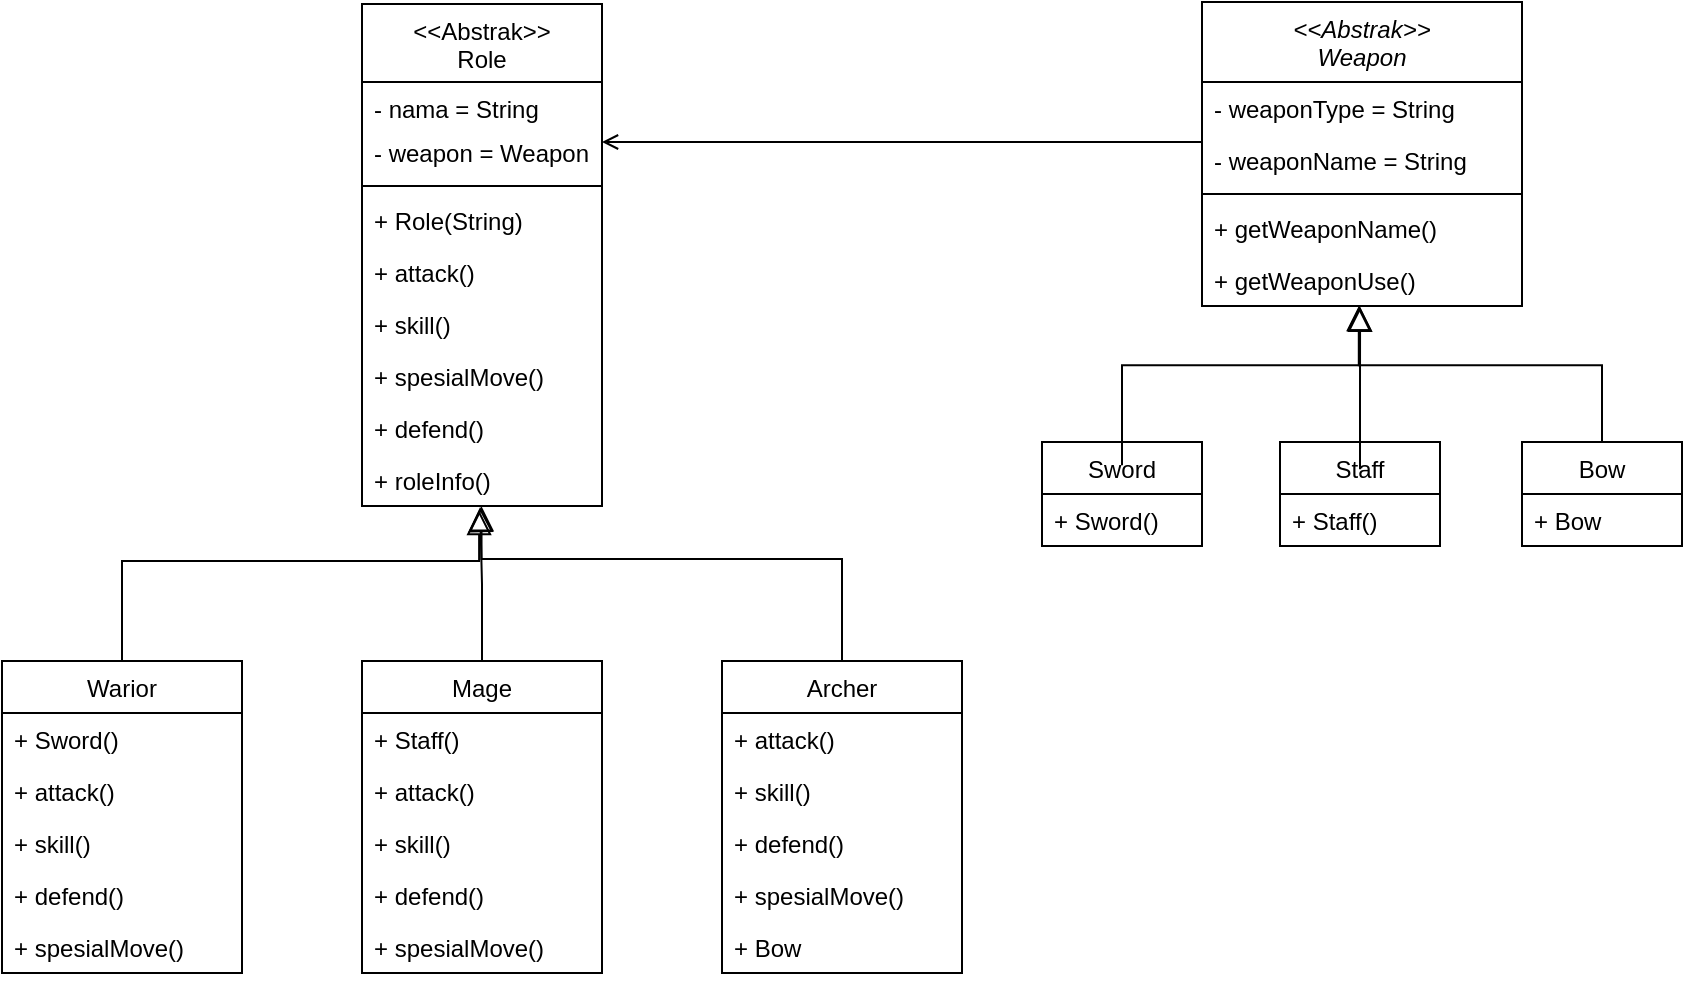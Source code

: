 <mxfile version="24.7.17">
  <diagram id="C5RBs43oDa-KdzZeNtuy" name="Page-1">
    <mxGraphModel dx="993" dy="558" grid="1" gridSize="10" guides="1" tooltips="1" connect="1" arrows="1" fold="1" page="1" pageScale="1" pageWidth="1169" pageHeight="827" math="0" shadow="0">
      <root>
        <mxCell id="WIyWlLk6GJQsqaUBKTNV-0" />
        <mxCell id="WIyWlLk6GJQsqaUBKTNV-1" parent="WIyWlLk6GJQsqaUBKTNV-0" />
        <mxCell id="zkfFHV4jXpPFQw0GAbJ--0" value="&lt;&lt;Abstrak&gt;&gt;&#xa;Weapon" style="swimlane;fontStyle=2;align=center;verticalAlign=top;childLayout=stackLayout;horizontal=1;startSize=40;horizontalStack=0;resizeParent=1;resizeLast=0;collapsible=1;marginBottom=0;rounded=0;shadow=0;strokeWidth=1;" parent="WIyWlLk6GJQsqaUBKTNV-1" vertex="1">
          <mxGeometry x="800" y="110" width="160" height="152" as="geometry">
            <mxRectangle x="230" y="140" width="160" height="26" as="alternateBounds" />
          </mxGeometry>
        </mxCell>
        <mxCell id="zkfFHV4jXpPFQw0GAbJ--1" value="- weaponType = String" style="text;align=left;verticalAlign=top;spacingLeft=4;spacingRight=4;overflow=hidden;rotatable=0;points=[[0,0.5],[1,0.5]];portConstraint=eastwest;" parent="zkfFHV4jXpPFQw0GAbJ--0" vertex="1">
          <mxGeometry y="40" width="160" height="26" as="geometry" />
        </mxCell>
        <mxCell id="zkfFHV4jXpPFQw0GAbJ--2" value="- weaponName = String" style="text;align=left;verticalAlign=top;spacingLeft=4;spacingRight=4;overflow=hidden;rotatable=0;points=[[0,0.5],[1,0.5]];portConstraint=eastwest;rounded=0;shadow=0;html=0;" parent="zkfFHV4jXpPFQw0GAbJ--0" vertex="1">
          <mxGeometry y="66" width="160" height="26" as="geometry" />
        </mxCell>
        <mxCell id="zkfFHV4jXpPFQw0GAbJ--4" value="" style="line;html=1;strokeWidth=1;align=left;verticalAlign=middle;spacingTop=-1;spacingLeft=3;spacingRight=3;rotatable=0;labelPosition=right;points=[];portConstraint=eastwest;" parent="zkfFHV4jXpPFQw0GAbJ--0" vertex="1">
          <mxGeometry y="92" width="160" height="8" as="geometry" />
        </mxCell>
        <mxCell id="zkfFHV4jXpPFQw0GAbJ--5" value="+ getWeaponName()" style="text;align=left;verticalAlign=top;spacingLeft=4;spacingRight=4;overflow=hidden;rotatable=0;points=[[0,0.5],[1,0.5]];portConstraint=eastwest;" parent="zkfFHV4jXpPFQw0GAbJ--0" vertex="1">
          <mxGeometry y="100" width="160" height="26" as="geometry" />
        </mxCell>
        <mxCell id="la_U7Sia4hYFtRLwlob4-5" value="+ getWeaponUse()" style="text;align=left;verticalAlign=top;spacingLeft=4;spacingRight=4;overflow=hidden;rotatable=0;points=[[0,0.5],[1,0.5]];portConstraint=eastwest;" vertex="1" parent="zkfFHV4jXpPFQw0GAbJ--0">
          <mxGeometry y="126" width="160" height="26" as="geometry" />
        </mxCell>
        <mxCell id="zkfFHV4jXpPFQw0GAbJ--6" value="Sword" style="swimlane;fontStyle=0;align=center;verticalAlign=top;childLayout=stackLayout;horizontal=1;startSize=26;horizontalStack=0;resizeParent=1;resizeLast=0;collapsible=1;marginBottom=0;rounded=0;shadow=0;strokeWidth=1;" parent="WIyWlLk6GJQsqaUBKTNV-1" vertex="1">
          <mxGeometry x="720" y="330" width="80" height="52" as="geometry">
            <mxRectangle x="130" y="380" width="160" height="26" as="alternateBounds" />
          </mxGeometry>
        </mxCell>
        <mxCell id="zkfFHV4jXpPFQw0GAbJ--7" value="+ Sword()" style="text;align=left;verticalAlign=top;spacingLeft=4;spacingRight=4;overflow=hidden;rotatable=0;points=[[0,0.5],[1,0.5]];portConstraint=eastwest;" parent="zkfFHV4jXpPFQw0GAbJ--6" vertex="1">
          <mxGeometry y="26" width="80" height="26" as="geometry" />
        </mxCell>
        <mxCell id="zkfFHV4jXpPFQw0GAbJ--12" value="" style="endArrow=block;endSize=10;endFill=0;shadow=0;strokeWidth=1;rounded=0;curved=0;edgeStyle=elbowEdgeStyle;elbow=vertical;exitX=0.5;exitY=0;exitDx=0;exitDy=0;entryX=0.492;entryY=1.09;entryDx=0;entryDy=0;entryPerimeter=0;" parent="WIyWlLk6GJQsqaUBKTNV-1" edge="1">
          <mxGeometry width="160" relative="1" as="geometry">
            <mxPoint x="760" y="341.66" as="sourcePoint" />
            <mxPoint x="878.72" y="262.0" as="targetPoint" />
            <Array as="points">
              <mxPoint x="820" y="291.66" />
            </Array>
          </mxGeometry>
        </mxCell>
        <mxCell id="zkfFHV4jXpPFQw0GAbJ--13" value="Staff" style="swimlane;fontStyle=0;align=center;verticalAlign=top;childLayout=stackLayout;horizontal=1;startSize=26;horizontalStack=0;resizeParent=1;resizeLast=0;collapsible=1;marginBottom=0;rounded=0;shadow=0;strokeWidth=1;" parent="WIyWlLk6GJQsqaUBKTNV-1" vertex="1">
          <mxGeometry x="839" y="330" width="80" height="52" as="geometry">
            <mxRectangle x="340" y="380" width="170" height="26" as="alternateBounds" />
          </mxGeometry>
        </mxCell>
        <mxCell id="zkfFHV4jXpPFQw0GAbJ--14" value="+ Staff()" style="text;align=left;verticalAlign=top;spacingLeft=4;spacingRight=4;overflow=hidden;rotatable=0;points=[[0,0.5],[1,0.5]];portConstraint=eastwest;" parent="zkfFHV4jXpPFQw0GAbJ--13" vertex="1">
          <mxGeometry y="26" width="80" height="26" as="geometry" />
        </mxCell>
        <mxCell id="zkfFHV4jXpPFQw0GAbJ--16" value="" style="endArrow=block;endSize=10;endFill=0;shadow=0;strokeWidth=1;rounded=0;curved=0;edgeStyle=elbowEdgeStyle;elbow=vertical;exitX=0.5;exitY=0;exitDx=0;exitDy=0;entryX=0.494;entryY=1.026;entryDx=0;entryDy=0;entryPerimeter=0;" parent="WIyWlLk6GJQsqaUBKTNV-1" edge="1">
          <mxGeometry width="160" relative="1" as="geometry">
            <mxPoint x="879" y="343.66" as="sourcePoint" />
            <mxPoint x="879.04" y="262.336" as="targetPoint" />
            <Array as="points" />
          </mxGeometry>
        </mxCell>
        <mxCell id="zkfFHV4jXpPFQw0GAbJ--17" value="&lt;&lt;Abstrak&gt;&gt;&#xa;Role" style="swimlane;fontStyle=0;align=center;verticalAlign=top;childLayout=stackLayout;horizontal=1;startSize=39;horizontalStack=0;resizeParent=1;resizeLast=0;collapsible=1;marginBottom=0;rounded=0;shadow=0;strokeWidth=1;" parent="WIyWlLk6GJQsqaUBKTNV-1" vertex="1">
          <mxGeometry x="380" y="111" width="120" height="251" as="geometry">
            <mxRectangle x="550" y="140" width="160" height="26" as="alternateBounds" />
          </mxGeometry>
        </mxCell>
        <mxCell id="zkfFHV4jXpPFQw0GAbJ--18" value="- nama = String" style="text;align=left;verticalAlign=top;spacingLeft=4;spacingRight=4;overflow=hidden;rotatable=0;points=[[0,0.5],[1,0.5]];portConstraint=eastwest;" parent="zkfFHV4jXpPFQw0GAbJ--17" vertex="1">
          <mxGeometry y="39" width="120" height="22" as="geometry" />
        </mxCell>
        <mxCell id="zkfFHV4jXpPFQw0GAbJ--19" value="- weapon = Weapon" style="text;align=left;verticalAlign=top;spacingLeft=4;spacingRight=4;overflow=hidden;rotatable=0;points=[[0,0.5],[1,0.5]];portConstraint=eastwest;rounded=0;shadow=0;html=0;" parent="zkfFHV4jXpPFQw0GAbJ--17" vertex="1">
          <mxGeometry y="61" width="120" height="26" as="geometry" />
        </mxCell>
        <mxCell id="zkfFHV4jXpPFQw0GAbJ--23" value="" style="line;html=1;strokeWidth=1;align=left;verticalAlign=middle;spacingTop=-1;spacingLeft=3;spacingRight=3;rotatable=0;labelPosition=right;points=[];portConstraint=eastwest;" parent="zkfFHV4jXpPFQw0GAbJ--17" vertex="1">
          <mxGeometry y="87" width="120" height="8" as="geometry" />
        </mxCell>
        <mxCell id="zkfFHV4jXpPFQw0GAbJ--24" value="+ Role(String)" style="text;align=left;verticalAlign=top;spacingLeft=4;spacingRight=4;overflow=hidden;rotatable=0;points=[[0,0.5],[1,0.5]];portConstraint=eastwest;" parent="zkfFHV4jXpPFQw0GAbJ--17" vertex="1">
          <mxGeometry y="95" width="120" height="26" as="geometry" />
        </mxCell>
        <mxCell id="zkfFHV4jXpPFQw0GAbJ--25" value="+ attack()" style="text;align=left;verticalAlign=top;spacingLeft=4;spacingRight=4;overflow=hidden;rotatable=0;points=[[0,0.5],[1,0.5]];portConstraint=eastwest;" parent="zkfFHV4jXpPFQw0GAbJ--17" vertex="1">
          <mxGeometry y="121" width="120" height="26" as="geometry" />
        </mxCell>
        <mxCell id="la_U7Sia4hYFtRLwlob4-6" value="+ skill()" style="text;align=left;verticalAlign=top;spacingLeft=4;spacingRight=4;overflow=hidden;rotatable=0;points=[[0,0.5],[1,0.5]];portConstraint=eastwest;" vertex="1" parent="zkfFHV4jXpPFQw0GAbJ--17">
          <mxGeometry y="147" width="120" height="26" as="geometry" />
        </mxCell>
        <mxCell id="la_U7Sia4hYFtRLwlob4-7" value="+ spesialMove()" style="text;align=left;verticalAlign=top;spacingLeft=4;spacingRight=4;overflow=hidden;rotatable=0;points=[[0,0.5],[1,0.5]];portConstraint=eastwest;" vertex="1" parent="zkfFHV4jXpPFQw0GAbJ--17">
          <mxGeometry y="173" width="120" height="26" as="geometry" />
        </mxCell>
        <mxCell id="la_U7Sia4hYFtRLwlob4-8" value="+ defend()" style="text;align=left;verticalAlign=top;spacingLeft=4;spacingRight=4;overflow=hidden;rotatable=0;points=[[0,0.5],[1,0.5]];portConstraint=eastwest;" vertex="1" parent="zkfFHV4jXpPFQw0GAbJ--17">
          <mxGeometry y="199" width="120" height="26" as="geometry" />
        </mxCell>
        <mxCell id="la_U7Sia4hYFtRLwlob4-9" value="+ roleInfo()" style="text;align=left;verticalAlign=top;spacingLeft=4;spacingRight=4;overflow=hidden;rotatable=0;points=[[0,0.5],[1,0.5]];portConstraint=eastwest;" vertex="1" parent="zkfFHV4jXpPFQw0GAbJ--17">
          <mxGeometry y="225" width="120" height="26" as="geometry" />
        </mxCell>
        <mxCell id="zkfFHV4jXpPFQw0GAbJ--26" value="" style="endArrow=open;shadow=0;strokeWidth=1;rounded=0;curved=0;endFill=1;edgeStyle=elbowEdgeStyle;elbow=vertical;exitX=0;exitY=0.5;exitDx=0;exitDy=0;" parent="WIyWlLk6GJQsqaUBKTNV-1" edge="1">
          <mxGeometry x="0.5" y="41" relative="1" as="geometry">
            <mxPoint x="800" y="180" as="sourcePoint" />
            <mxPoint x="500" y="180" as="targetPoint" />
            <mxPoint x="-40" y="32" as="offset" />
            <Array as="points">
              <mxPoint x="670" y="180" />
              <mxPoint x="660" y="195" />
            </Array>
          </mxGeometry>
        </mxCell>
        <mxCell id="la_U7Sia4hYFtRLwlob4-0" value="" style="endArrow=block;endSize=10;endFill=0;shadow=0;strokeWidth=1;rounded=0;curved=0;edgeStyle=elbowEdgeStyle;elbow=vertical;entryX=0.49;entryY=1.09;entryDx=0;entryDy=0;entryPerimeter=0;exitX=0.5;exitY=0;exitDx=0;exitDy=0;" edge="1" parent="WIyWlLk6GJQsqaUBKTNV-1">
          <mxGeometry width="160" relative="1" as="geometry">
            <mxPoint x="1000" y="341.66" as="sourcePoint" />
            <mxPoint x="878.4" y="262.0" as="targetPoint" />
            <Array as="points">
              <mxPoint x="910" y="291.66" />
            </Array>
          </mxGeometry>
        </mxCell>
        <mxCell id="la_U7Sia4hYFtRLwlob4-1" value="Bow" style="swimlane;fontStyle=0;align=center;verticalAlign=top;childLayout=stackLayout;horizontal=1;startSize=26;horizontalStack=0;resizeParent=1;resizeLast=0;collapsible=1;marginBottom=0;rounded=0;shadow=0;strokeWidth=1;" vertex="1" parent="WIyWlLk6GJQsqaUBKTNV-1">
          <mxGeometry x="960" y="330" width="80" height="52" as="geometry">
            <mxRectangle x="340" y="380" width="170" height="26" as="alternateBounds" />
          </mxGeometry>
        </mxCell>
        <mxCell id="la_U7Sia4hYFtRLwlob4-2" value="+ Bow" style="text;align=left;verticalAlign=top;spacingLeft=4;spacingRight=4;overflow=hidden;rotatable=0;points=[[0,0.5],[1,0.5]];portConstraint=eastwest;" vertex="1" parent="la_U7Sia4hYFtRLwlob4-1">
          <mxGeometry y="26" width="80" height="26" as="geometry" />
        </mxCell>
        <mxCell id="la_U7Sia4hYFtRLwlob4-10" value="Warior" style="swimlane;fontStyle=0;align=center;verticalAlign=top;childLayout=stackLayout;horizontal=1;startSize=26;horizontalStack=0;resizeParent=1;resizeLast=0;collapsible=1;marginBottom=0;rounded=0;shadow=0;strokeWidth=1;" vertex="1" parent="WIyWlLk6GJQsqaUBKTNV-1">
          <mxGeometry x="200" y="439.5" width="120" height="156" as="geometry">
            <mxRectangle x="130" y="380" width="160" height="26" as="alternateBounds" />
          </mxGeometry>
        </mxCell>
        <mxCell id="la_U7Sia4hYFtRLwlob4-11" value="+ Sword()" style="text;align=left;verticalAlign=top;spacingLeft=4;spacingRight=4;overflow=hidden;rotatable=0;points=[[0,0.5],[1,0.5]];portConstraint=eastwest;" vertex="1" parent="la_U7Sia4hYFtRLwlob4-10">
          <mxGeometry y="26" width="120" height="26" as="geometry" />
        </mxCell>
        <mxCell id="la_U7Sia4hYFtRLwlob4-19" value="+ attack()" style="text;align=left;verticalAlign=top;spacingLeft=4;spacingRight=4;overflow=hidden;rotatable=0;points=[[0,0.5],[1,0.5]];portConstraint=eastwest;" vertex="1" parent="la_U7Sia4hYFtRLwlob4-10">
          <mxGeometry y="52" width="120" height="26" as="geometry" />
        </mxCell>
        <mxCell id="la_U7Sia4hYFtRLwlob4-20" value="+ skill()" style="text;align=left;verticalAlign=top;spacingLeft=4;spacingRight=4;overflow=hidden;rotatable=0;points=[[0,0.5],[1,0.5]];portConstraint=eastwest;" vertex="1" parent="la_U7Sia4hYFtRLwlob4-10">
          <mxGeometry y="78" width="120" height="26" as="geometry" />
        </mxCell>
        <mxCell id="la_U7Sia4hYFtRLwlob4-22" value="+ defend()" style="text;align=left;verticalAlign=top;spacingLeft=4;spacingRight=4;overflow=hidden;rotatable=0;points=[[0,0.5],[1,0.5]];portConstraint=eastwest;" vertex="1" parent="la_U7Sia4hYFtRLwlob4-10">
          <mxGeometry y="104" width="120" height="26" as="geometry" />
        </mxCell>
        <mxCell id="la_U7Sia4hYFtRLwlob4-21" value="+ spesialMove()" style="text;align=left;verticalAlign=top;spacingLeft=4;spacingRight=4;overflow=hidden;rotatable=0;points=[[0,0.5],[1,0.5]];portConstraint=eastwest;" vertex="1" parent="la_U7Sia4hYFtRLwlob4-10">
          <mxGeometry y="130" width="120" height="26" as="geometry" />
        </mxCell>
        <mxCell id="la_U7Sia4hYFtRLwlob4-12" value="" style="endArrow=block;endSize=10;endFill=0;shadow=0;strokeWidth=1;rounded=0;curved=0;edgeStyle=elbowEdgeStyle;elbow=vertical;exitX=0.5;exitY=0;exitDx=0;exitDy=0;entryX=0.488;entryY=1.079;entryDx=0;entryDy=0;entryPerimeter=0;" edge="1" parent="WIyWlLk6GJQsqaUBKTNV-1" source="la_U7Sia4hYFtRLwlob4-10" target="la_U7Sia4hYFtRLwlob4-9">
          <mxGeometry width="160" relative="1" as="geometry">
            <mxPoint x="265" y="447.21" as="sourcePoint" />
            <mxPoint x="465" y="359.5" as="targetPoint" />
            <Array as="points">
              <mxPoint x="415" y="389.5" />
            </Array>
          </mxGeometry>
        </mxCell>
        <mxCell id="la_U7Sia4hYFtRLwlob4-13" value="Mage" style="swimlane;fontStyle=0;align=center;verticalAlign=top;childLayout=stackLayout;horizontal=1;startSize=26;horizontalStack=0;resizeParent=1;resizeLast=0;collapsible=1;marginBottom=0;rounded=0;shadow=0;strokeWidth=1;" vertex="1" parent="WIyWlLk6GJQsqaUBKTNV-1">
          <mxGeometry x="380" y="439.5" width="120" height="156" as="geometry">
            <mxRectangle x="340" y="380" width="170" height="26" as="alternateBounds" />
          </mxGeometry>
        </mxCell>
        <mxCell id="la_U7Sia4hYFtRLwlob4-14" value="+ Staff()" style="text;align=left;verticalAlign=top;spacingLeft=4;spacingRight=4;overflow=hidden;rotatable=0;points=[[0,0.5],[1,0.5]];portConstraint=eastwest;" vertex="1" parent="la_U7Sia4hYFtRLwlob4-13">
          <mxGeometry y="26" width="120" height="26" as="geometry" />
        </mxCell>
        <mxCell id="la_U7Sia4hYFtRLwlob4-23" value="+ attack()" style="text;align=left;verticalAlign=top;spacingLeft=4;spacingRight=4;overflow=hidden;rotatable=0;points=[[0,0.5],[1,0.5]];portConstraint=eastwest;" vertex="1" parent="la_U7Sia4hYFtRLwlob4-13">
          <mxGeometry y="52" width="120" height="26" as="geometry" />
        </mxCell>
        <mxCell id="la_U7Sia4hYFtRLwlob4-24" value="+ skill()" style="text;align=left;verticalAlign=top;spacingLeft=4;spacingRight=4;overflow=hidden;rotatable=0;points=[[0,0.5],[1,0.5]];portConstraint=eastwest;" vertex="1" parent="la_U7Sia4hYFtRLwlob4-13">
          <mxGeometry y="78" width="120" height="26" as="geometry" />
        </mxCell>
        <mxCell id="la_U7Sia4hYFtRLwlob4-26" value="+ defend()" style="text;align=left;verticalAlign=top;spacingLeft=4;spacingRight=4;overflow=hidden;rotatable=0;points=[[0,0.5],[1,0.5]];portConstraint=eastwest;" vertex="1" parent="la_U7Sia4hYFtRLwlob4-13">
          <mxGeometry y="104" width="120" height="26" as="geometry" />
        </mxCell>
        <mxCell id="la_U7Sia4hYFtRLwlob4-25" value="+ spesialMove()" style="text;align=left;verticalAlign=top;spacingLeft=4;spacingRight=4;overflow=hidden;rotatable=0;points=[[0,0.5],[1,0.5]];portConstraint=eastwest;" vertex="1" parent="la_U7Sia4hYFtRLwlob4-13">
          <mxGeometry y="130" width="120" height="26" as="geometry" />
        </mxCell>
        <mxCell id="la_U7Sia4hYFtRLwlob4-15" value="" style="endArrow=block;endSize=10;endFill=0;shadow=0;strokeWidth=1;rounded=0;curved=0;edgeStyle=elbowEdgeStyle;elbow=vertical;exitX=0.5;exitY=0;exitDx=0;exitDy=0;entryX=0.492;entryY=1.02;entryDx=0;entryDy=0;entryPerimeter=0;" edge="1" parent="WIyWlLk6GJQsqaUBKTNV-1" source="la_U7Sia4hYFtRLwlob4-13" target="la_U7Sia4hYFtRLwlob4-9">
          <mxGeometry width="160" relative="1" as="geometry">
            <mxPoint x="463.66" y="439.5" as="sourcePoint" />
            <mxPoint x="465" y="358.5" as="targetPoint" />
            <Array as="points" />
          </mxGeometry>
        </mxCell>
        <mxCell id="la_U7Sia4hYFtRLwlob4-16" value="" style="endArrow=block;endSize=10;endFill=0;shadow=0;strokeWidth=1;rounded=0;curved=0;edgeStyle=elbowEdgeStyle;elbow=vertical;entryX=0.498;entryY=1.005;entryDx=0;entryDy=0;entryPerimeter=0;exitX=0.5;exitY=0;exitDx=0;exitDy=0;" edge="1" parent="WIyWlLk6GJQsqaUBKTNV-1" source="la_U7Sia4hYFtRLwlob4-17" target="la_U7Sia4hYFtRLwlob4-9">
          <mxGeometry width="160" relative="1" as="geometry">
            <mxPoint x="596" y="438.5" as="sourcePoint" />
            <mxPoint x="440" y="358.5" as="targetPoint" />
            <Array as="points">
              <mxPoint x="481" y="388.5" />
            </Array>
          </mxGeometry>
        </mxCell>
        <mxCell id="la_U7Sia4hYFtRLwlob4-17" value="Archer" style="swimlane;fontStyle=0;align=center;verticalAlign=top;childLayout=stackLayout;horizontal=1;startSize=26;horizontalStack=0;resizeParent=1;resizeLast=0;collapsible=1;marginBottom=0;rounded=0;shadow=0;strokeWidth=1;" vertex="1" parent="WIyWlLk6GJQsqaUBKTNV-1">
          <mxGeometry x="560" y="439.5" width="120" height="156" as="geometry">
            <mxRectangle x="340" y="380" width="170" height="26" as="alternateBounds" />
          </mxGeometry>
        </mxCell>
        <mxCell id="la_U7Sia4hYFtRLwlob4-27" value="+ attack()" style="text;align=left;verticalAlign=top;spacingLeft=4;spacingRight=4;overflow=hidden;rotatable=0;points=[[0,0.5],[1,0.5]];portConstraint=eastwest;" vertex="1" parent="la_U7Sia4hYFtRLwlob4-17">
          <mxGeometry y="26" width="120" height="26" as="geometry" />
        </mxCell>
        <mxCell id="la_U7Sia4hYFtRLwlob4-28" value="+ skill()" style="text;align=left;verticalAlign=top;spacingLeft=4;spacingRight=4;overflow=hidden;rotatable=0;points=[[0,0.5],[1,0.5]];portConstraint=eastwest;" vertex="1" parent="la_U7Sia4hYFtRLwlob4-17">
          <mxGeometry y="52" width="120" height="26" as="geometry" />
        </mxCell>
        <mxCell id="la_U7Sia4hYFtRLwlob4-30" value="+ defend()" style="text;align=left;verticalAlign=top;spacingLeft=4;spacingRight=4;overflow=hidden;rotatable=0;points=[[0,0.5],[1,0.5]];portConstraint=eastwest;" vertex="1" parent="la_U7Sia4hYFtRLwlob4-17">
          <mxGeometry y="78" width="120" height="26" as="geometry" />
        </mxCell>
        <mxCell id="la_U7Sia4hYFtRLwlob4-29" value="+ spesialMove()" style="text;align=left;verticalAlign=top;spacingLeft=4;spacingRight=4;overflow=hidden;rotatable=0;points=[[0,0.5],[1,0.5]];portConstraint=eastwest;" vertex="1" parent="la_U7Sia4hYFtRLwlob4-17">
          <mxGeometry y="104" width="120" height="26" as="geometry" />
        </mxCell>
        <mxCell id="la_U7Sia4hYFtRLwlob4-18" value="+ Bow" style="text;align=left;verticalAlign=top;spacingLeft=4;spacingRight=4;overflow=hidden;rotatable=0;points=[[0,0.5],[1,0.5]];portConstraint=eastwest;" vertex="1" parent="la_U7Sia4hYFtRLwlob4-17">
          <mxGeometry y="130" width="120" height="26" as="geometry" />
        </mxCell>
      </root>
    </mxGraphModel>
  </diagram>
</mxfile>
